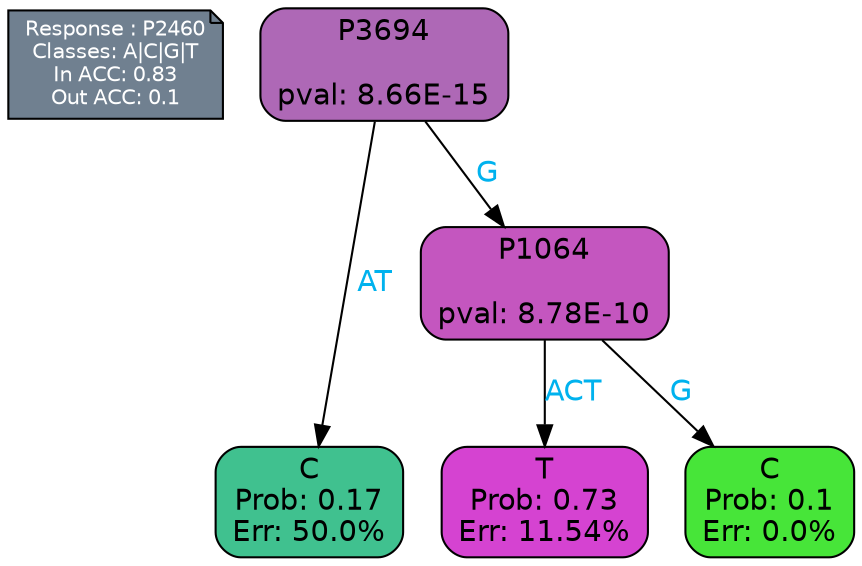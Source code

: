 digraph Tree {
node [shape=box, style="filled, rounded", color="black", fontname=helvetica] ;
graph [ranksep=equally, splines=polylines, bgcolor=transparent, dpi=600] ;
edge [fontname=helvetica] ;
LEGEND [label="Response : P2460
Classes: A|C|G|T
In ACC: 0.83
Out ACC: 0.1
",shape=note,align=left,style=filled,fillcolor="slategray",fontcolor="white",fontsize=10];1 [label="P3694

pval: 8.66E-15", fillcolor="#ae68b6"] ;
2 [label="C
Prob: 0.17
Err: 50.0%", fillcolor="#40c18f"] ;
3 [label="P1064

pval: 8.78E-10", fillcolor="#c456bf"] ;
4 [label="T
Prob: 0.73
Err: 11.54%", fillcolor="#d543d1"] ;
5 [label="C
Prob: 0.1
Err: 0.0%", fillcolor="#47e539"] ;
1 -> 2 [label="AT",fontcolor=deepskyblue2] ;
1 -> 3 [label="G",fontcolor=deepskyblue2] ;
3 -> 4 [label="ACT",fontcolor=deepskyblue2] ;
3 -> 5 [label="G",fontcolor=deepskyblue2] ;
{rank = same; 2;4;5;}{rank = same; LEGEND;1;}}